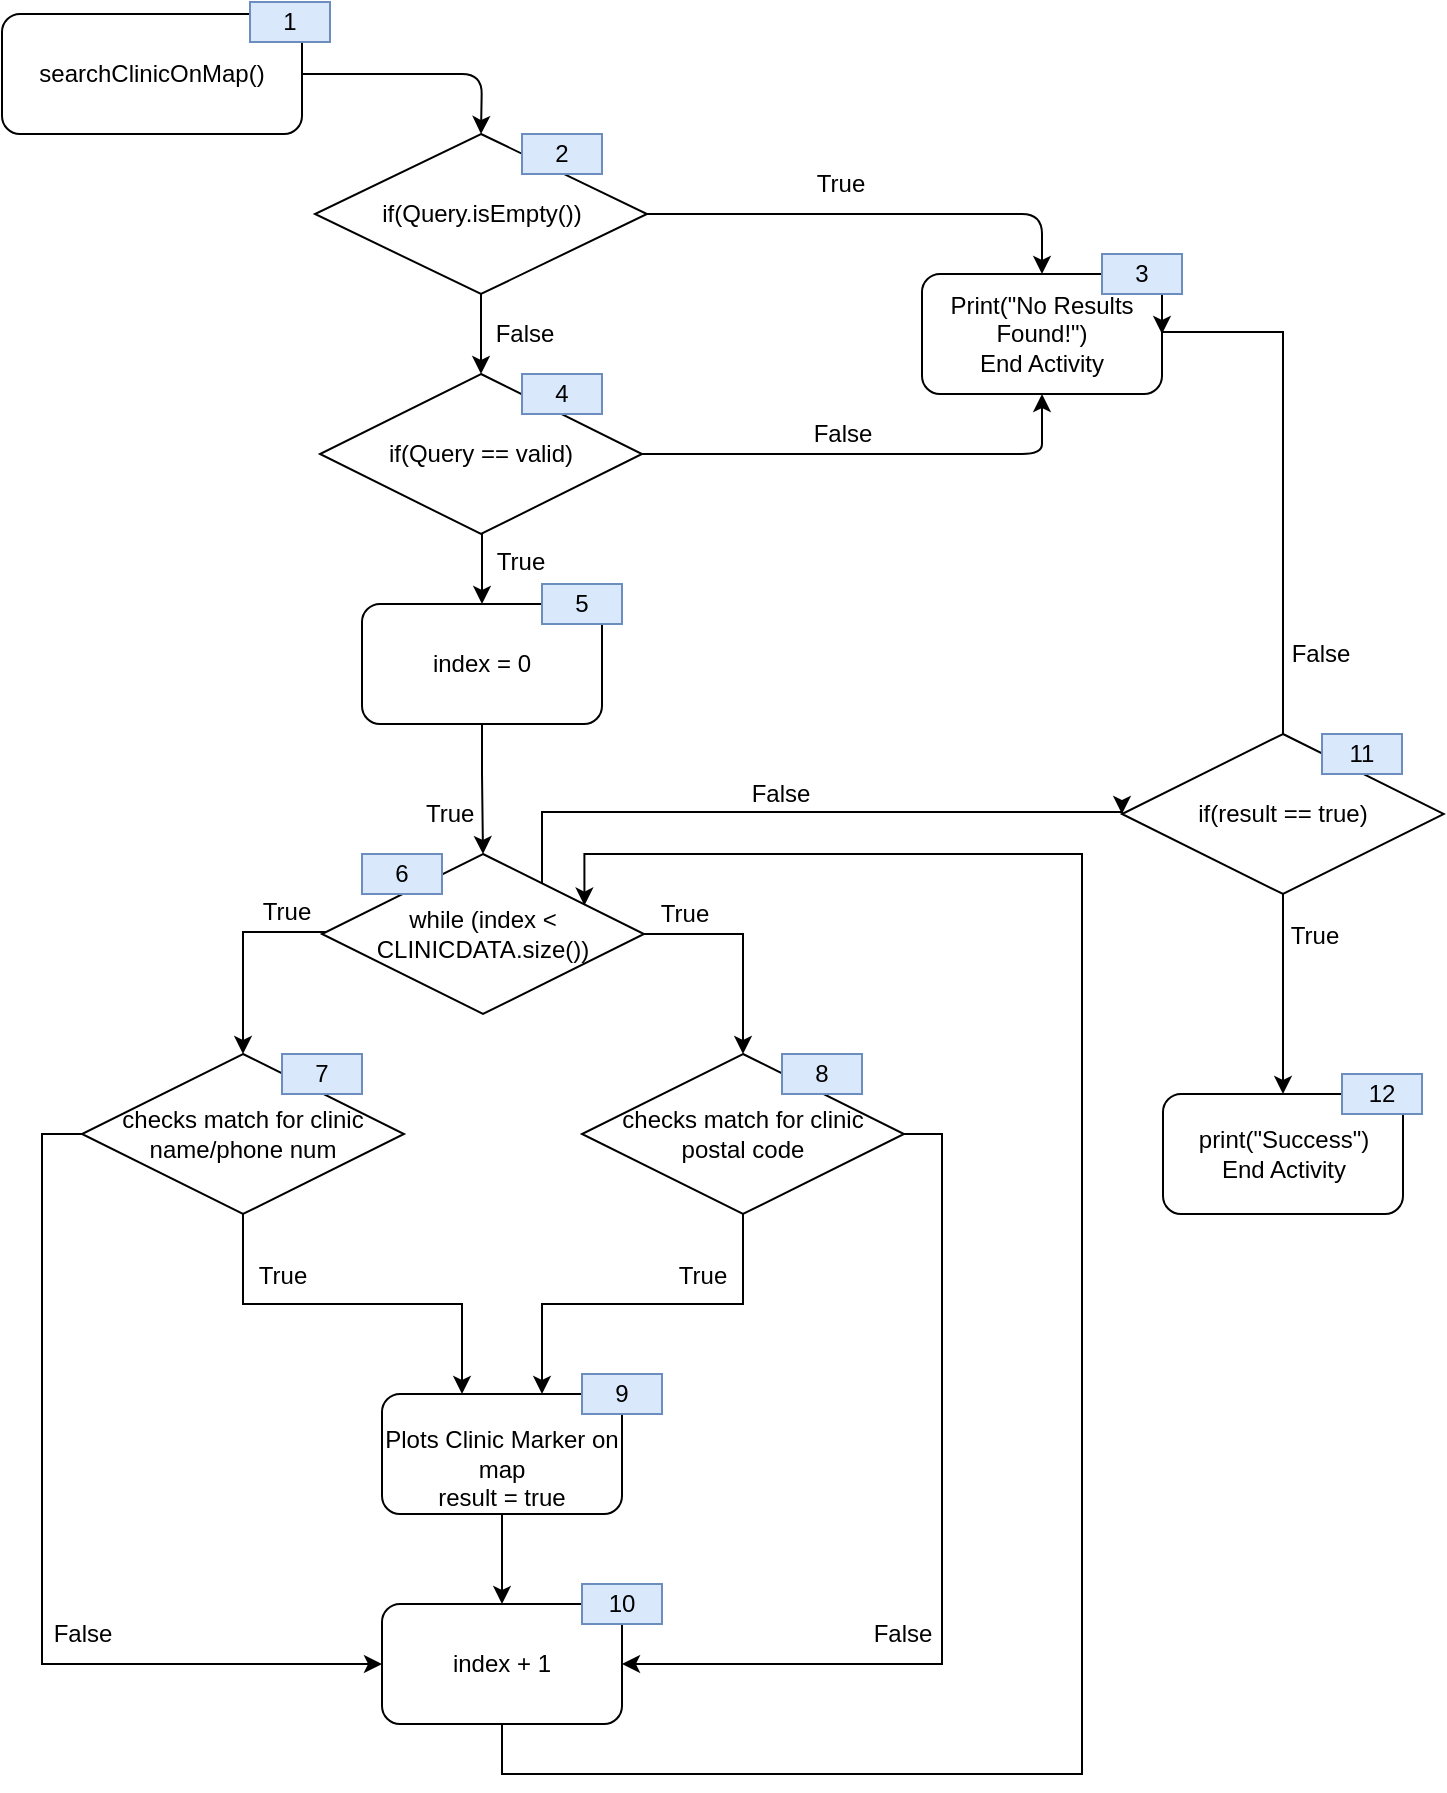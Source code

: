 <mxfile version="12.2.3" type="device" pages="1"><diagram id="UTx8JvaHl16JXJJx7sHF" name="Page-1"><mxGraphModel dx="1221" dy="587" grid="1" gridSize="10" guides="1" tooltips="1" connect="1" arrows="1" fold="1" page="1" pageScale="1" pageWidth="827" pageHeight="1169" math="0" shadow="0"><root><mxCell id="0"/><mxCell id="1" parent="0"/><mxCell id="-VP85rPBhcWbSvnU_Fs1-8" style="edgeStyle=orthogonalEdgeStyle;rounded=0;orthogonalLoop=1;jettySize=auto;html=1;exitX=0.5;exitY=1;exitDx=0;exitDy=0;entryX=0.5;entryY=0;entryDx=0;entryDy=0;fontFamily=Helvetica;fontSize=12;" parent="1" source="-VP85rPBhcWbSvnU_Fs1-1" target="-VP85rPBhcWbSvnU_Fs1-10" edge="1"><mxGeometry relative="1" as="geometry"><mxPoint x="279" y="260" as="targetPoint"/></mxGeometry></mxCell><mxCell id="-VP85rPBhcWbSvnU_Fs1-9" value="&lt;font style=&quot;font-size: 12px;&quot;&gt;False&lt;/font&gt;" style="text;html=1;resizable=0;points=[];align=center;verticalAlign=middle;labelBackgroundColor=#ffffff;fontFamily=Helvetica;fontSize=12;" parent="-VP85rPBhcWbSvnU_Fs1-8" vertex="1" connectable="0"><mxGeometry x="-0.306" y="-2" relative="1" as="geometry"><mxPoint x="23" y="6" as="offset"/></mxGeometry></mxCell><mxCell id="-VP85rPBhcWbSvnU_Fs1-1" value="&lt;font style=&quot;font-size: 12px;&quot;&gt;if(Query.isEmpty())&lt;/font&gt;" style="rhombus;whiteSpace=wrap;html=1;fontFamily=Helvetica;fontSize=12;" parent="1" vertex="1"><mxGeometry x="196.5" y="70" width="166" height="80" as="geometry"/></mxCell><mxCell id="-VP85rPBhcWbSvnU_Fs1-2" value="&lt;font style=&quot;font-size: 12px;&quot;&gt;searchClinicOnMap()&lt;/font&gt;" style="rounded=1;whiteSpace=wrap;html=1;fontFamily=Helvetica;fontSize=12;" parent="1" vertex="1"><mxGeometry x="40" y="10" width="150" height="60" as="geometry"/></mxCell><mxCell id="-VP85rPBhcWbSvnU_Fs1-3" value="" style="endArrow=classic;html=1;entryX=0.5;entryY=0;entryDx=0;entryDy=0;exitX=1;exitY=0.5;exitDx=0;exitDy=0;fontFamily=Helvetica;fontSize=12;" parent="1" source="-VP85rPBhcWbSvnU_Fs1-2" target="-VP85rPBhcWbSvnU_Fs1-1" edge="1"><mxGeometry width="50" height="50" relative="1" as="geometry"><mxPoint x="40" y="330" as="sourcePoint"/><mxPoint x="90" y="280" as="targetPoint"/><Array as="points"><mxPoint x="280" y="40"/></Array></mxGeometry></mxCell><mxCell id="-VP85rPBhcWbSvnU_Fs1-4" value="&lt;font style=&quot;font-size: 12px;&quot;&gt;Print(&quot;No Results Found!&quot;)&lt;br style=&quot;font-size: 12px;&quot;&gt;End Activity&lt;br style=&quot;font-size: 12px;&quot;&gt;&lt;/font&gt;" style="rounded=1;whiteSpace=wrap;html=1;fontFamily=Helvetica;fontSize=12;" parent="1" vertex="1"><mxGeometry x="500" y="140" width="120" height="60" as="geometry"/></mxCell><mxCell id="-VP85rPBhcWbSvnU_Fs1-5" value="" style="endArrow=classic;html=1;entryX=0.5;entryY=0;entryDx=0;entryDy=0;exitX=1;exitY=0.5;exitDx=0;exitDy=0;fontFamily=Helvetica;fontSize=12;" parent="1" source="-VP85rPBhcWbSvnU_Fs1-1" target="-VP85rPBhcWbSvnU_Fs1-4" edge="1"><mxGeometry width="50" height="50" relative="1" as="geometry"><mxPoint x="40" y="290" as="sourcePoint"/><mxPoint x="90" y="240" as="targetPoint"/><Array as="points"><mxPoint x="490" y="110"/><mxPoint x="560" y="110"/><mxPoint x="560" y="136"/></Array></mxGeometry></mxCell><mxCell id="-VP85rPBhcWbSvnU_Fs1-6" value="&lt;font style=&quot;font-size: 12px;&quot;&gt;True&lt;/font&gt;" style="text;html=1;resizable=0;points=[];align=center;verticalAlign=middle;labelBackgroundColor=#ffffff;fontFamily=Helvetica;fontSize=12;" parent="-VP85rPBhcWbSvnU_Fs1-5" vertex="1" connectable="0"><mxGeometry x="-0.801" relative="1" as="geometry"><mxPoint x="73.5" y="-15.5" as="offset"/></mxGeometry></mxCell><mxCell id="-VP85rPBhcWbSvnU_Fs1-62" style="edgeStyle=orthogonalEdgeStyle;rounded=0;orthogonalLoop=1;jettySize=auto;html=1;entryX=0.5;entryY=0;entryDx=0;entryDy=0;exitX=0.5;exitY=1;exitDx=0;exitDy=0;fontFamily=Helvetica;fontSize=12;" parent="1" source="lT89uxIErg6mNRt82vm2-2" target="-VP85rPBhcWbSvnU_Fs1-19" edge="1"><mxGeometry relative="1" as="geometry"><Array as="points"><mxPoint x="280" y="390"/></Array><mxPoint x="280" y="389.667" as="sourcePoint"/></mxGeometry></mxCell><mxCell id="lT89uxIErg6mNRt82vm2-34" style="edgeStyle=orthogonalEdgeStyle;rounded=0;orthogonalLoop=1;jettySize=auto;html=1;entryX=0.5;entryY=0;entryDx=0;entryDy=0;fontFamily=Helvetica;fontSize=12;" edge="1" parent="1" source="-VP85rPBhcWbSvnU_Fs1-10" target="lT89uxIErg6mNRt82vm2-2"><mxGeometry relative="1" as="geometry"><Array as="points"><mxPoint x="279" y="290"/></Array></mxGeometry></mxCell><mxCell id="lT89uxIErg6mNRt82vm2-35" value="True" style="text;html=1;resizable=0;points=[];align=center;verticalAlign=middle;labelBackgroundColor=#ffffff;fontSize=12;fontFamily=Helvetica;" vertex="1" connectable="0" parent="lT89uxIErg6mNRt82vm2-34"><mxGeometry x="-0.167" relative="1" as="geometry"><mxPoint x="18.5" y="-0.5" as="offset"/></mxGeometry></mxCell><mxCell id="-VP85rPBhcWbSvnU_Fs1-10" value="&lt;font style=&quot;font-size: 12px;&quot;&gt;if(Query == valid)&lt;/font&gt;" style="rhombus;whiteSpace=wrap;html=1;fontFamily=Helvetica;fontSize=12;" parent="1" vertex="1"><mxGeometry x="199" y="190" width="161" height="80" as="geometry"/></mxCell><mxCell id="-VP85rPBhcWbSvnU_Fs1-11" value="" style="endArrow=classic;html=1;entryX=0.5;entryY=1;entryDx=0;entryDy=0;exitX=1;exitY=0.5;exitDx=0;exitDy=0;fontFamily=Helvetica;fontSize=12;" parent="1" source="-VP85rPBhcWbSvnU_Fs1-10" target="-VP85rPBhcWbSvnU_Fs1-4" edge="1"><mxGeometry width="50" height="50" relative="1" as="geometry"><mxPoint x="40" y="360" as="sourcePoint"/><mxPoint x="90" y="310" as="targetPoint"/><Array as="points"><mxPoint x="560" y="230"/><mxPoint x="560" y="220"/></Array></mxGeometry></mxCell><mxCell id="-VP85rPBhcWbSvnU_Fs1-12" value="&lt;font style=&quot;font-size: 12px;&quot;&gt;False&lt;/font&gt;" style="text;html=1;resizable=0;points=[];align=center;verticalAlign=middle;labelBackgroundColor=#ffffff;fontFamily=Helvetica;fontSize=12;" parent="-VP85rPBhcWbSvnU_Fs1-11" vertex="1" connectable="0"><mxGeometry x="-0.282" y="-2" relative="1" as="geometry"><mxPoint x="17.5" y="-12" as="offset"/></mxGeometry></mxCell><mxCell id="-VP85rPBhcWbSvnU_Fs1-40" style="edgeStyle=orthogonalEdgeStyle;rounded=0;orthogonalLoop=1;jettySize=auto;html=1;entryX=0.5;entryY=0;entryDx=0;entryDy=0;fontFamily=Helvetica;fontSize=12;" parent="1" source="-VP85rPBhcWbSvnU_Fs1-14" target="-VP85rPBhcWbSvnU_Fs1-27" edge="1"><mxGeometry relative="1" as="geometry"/></mxCell><mxCell id="-VP85rPBhcWbSvnU_Fs1-14" value="&lt;font style=&quot;font-size: 12px;&quot;&gt;&lt;br style=&quot;font-size: 12px;&quot;&gt;Plots Clinic Marker on map&lt;br style=&quot;font-size: 12px;&quot;&gt;result = true&lt;/font&gt;" style="rounded=1;whiteSpace=wrap;html=1;fontFamily=Helvetica;fontSize=12;" parent="1" vertex="1"><mxGeometry x="230" y="700" width="120" height="60" as="geometry"/></mxCell><mxCell id="-VP85rPBhcWbSvnU_Fs1-42" style="edgeStyle=orthogonalEdgeStyle;rounded=0;orthogonalLoop=1;jettySize=auto;html=1;entryX=0.5;entryY=0;entryDx=0;entryDy=0;fontFamily=Helvetica;fontSize=12;" parent="1" source="-VP85rPBhcWbSvnU_Fs1-19" target="-VP85rPBhcWbSvnU_Fs1-35" edge="1"><mxGeometry relative="1" as="geometry"><mxPoint x="140" y="470" as="targetPoint"/><Array as="points"><mxPoint x="160" y="469"/></Array></mxGeometry></mxCell><mxCell id="-VP85rPBhcWbSvnU_Fs1-58" value="&lt;font style=&quot;font-size: 12px;&quot;&gt;True&lt;/font&gt;" style="text;html=1;resizable=0;points=[];align=center;verticalAlign=middle;labelBackgroundColor=#ffffff;fontFamily=Helvetica;fontSize=12;" parent="-VP85rPBhcWbSvnU_Fs1-42" vertex="1" connectable="0"><mxGeometry x="-0.424" y="-1" relative="1" as="geometry"><mxPoint x="9" y="-9" as="offset"/></mxGeometry></mxCell><mxCell id="-VP85rPBhcWbSvnU_Fs1-45" style="edgeStyle=orthogonalEdgeStyle;rounded=0;orthogonalLoop=1;jettySize=auto;html=1;exitX=1;exitY=0.5;exitDx=0;exitDy=0;fontFamily=Helvetica;fontSize=12;" parent="1" source="-VP85rPBhcWbSvnU_Fs1-19" target="-VP85rPBhcWbSvnU_Fs1-39" edge="1"><mxGeometry relative="1" as="geometry"/></mxCell><mxCell id="-VP85rPBhcWbSvnU_Fs1-55" value="True" style="text;html=1;resizable=0;points=[];align=center;verticalAlign=middle;labelBackgroundColor=#ffffff;fontFamily=Helvetica;fontSize=12;" parent="-VP85rPBhcWbSvnU_Fs1-45" vertex="1" connectable="0"><mxGeometry x="-0.282" relative="1" as="geometry"><mxPoint x="-20" y="-10" as="offset"/></mxGeometry></mxCell><mxCell id="-VP85rPBhcWbSvnU_Fs1-69" style="edgeStyle=orthogonalEdgeStyle;rounded=0;orthogonalLoop=1;jettySize=auto;html=1;entryX=0;entryY=0.5;entryDx=0;entryDy=0;fontFamily=Helvetica;fontSize=12;" parent="1" source="-VP85rPBhcWbSvnU_Fs1-19" target="-VP85rPBhcWbSvnU_Fs1-65" edge="1"><mxGeometry relative="1" as="geometry"><Array as="points"><mxPoint x="310" y="409"/></Array></mxGeometry></mxCell><mxCell id="-VP85rPBhcWbSvnU_Fs1-70" value="&lt;font style=&quot;font-size: 12px;&quot;&gt;False&lt;/font&gt;" style="text;html=1;resizable=0;points=[];align=center;verticalAlign=middle;labelBackgroundColor=#ffffff;fontFamily=Helvetica;fontSize=12;" parent="-VP85rPBhcWbSvnU_Fs1-69" vertex="1" connectable="0"><mxGeometry x="0.29" relative="1" as="geometry"><mxPoint x="-56.5" y="-9.5" as="offset"/></mxGeometry></mxCell><mxCell id="-VP85rPBhcWbSvnU_Fs1-19" value="&lt;font style=&quot;font-size: 12px;&quot;&gt;while (index &amp;lt; CLINICDATA.size())&lt;/font&gt;" style="rhombus;whiteSpace=wrap;html=1;fontFamily=Helvetica;fontSize=12;" parent="1" vertex="1"><mxGeometry x="200" y="430" width="161" height="80" as="geometry"/></mxCell><mxCell id="-VP85rPBhcWbSvnU_Fs1-54" style="edgeStyle=orthogonalEdgeStyle;rounded=0;orthogonalLoop=1;jettySize=auto;html=1;entryX=0.815;entryY=0.322;entryDx=0;entryDy=0;entryPerimeter=0;fontFamily=Helvetica;fontSize=12;" parent="1" source="-VP85rPBhcWbSvnU_Fs1-27" target="-VP85rPBhcWbSvnU_Fs1-19" edge="1"><mxGeometry relative="1" as="geometry"><Array as="points"><mxPoint x="290" y="890"/><mxPoint x="580" y="890"/><mxPoint x="580" y="430"/><mxPoint x="331" y="430"/></Array></mxGeometry></mxCell><mxCell id="-VP85rPBhcWbSvnU_Fs1-27" value="index + 1" style="rounded=1;whiteSpace=wrap;html=1;fontFamily=Helvetica;fontSize=12;" parent="1" vertex="1"><mxGeometry x="230" y="805" width="120" height="60" as="geometry"/></mxCell><mxCell id="-VP85rPBhcWbSvnU_Fs1-46" style="edgeStyle=orthogonalEdgeStyle;rounded=0;orthogonalLoop=1;jettySize=auto;html=1;fontFamily=Helvetica;fontSize=12;" parent="1" source="-VP85rPBhcWbSvnU_Fs1-35" target="-VP85rPBhcWbSvnU_Fs1-14" edge="1"><mxGeometry relative="1" as="geometry"><Array as="points"><mxPoint x="161" y="655"/><mxPoint x="270" y="655"/></Array></mxGeometry></mxCell><mxCell id="-VP85rPBhcWbSvnU_Fs1-49" value="True" style="text;html=1;resizable=0;points=[];align=center;verticalAlign=middle;labelBackgroundColor=#ffffff;fontFamily=Helvetica;fontSize=12;" parent="-VP85rPBhcWbSvnU_Fs1-46" vertex="1" connectable="0"><mxGeometry x="0.122" y="2" relative="1" as="geometry"><mxPoint x="-48" y="-12.5" as="offset"/></mxGeometry></mxCell><mxCell id="-VP85rPBhcWbSvnU_Fs1-50" style="edgeStyle=orthogonalEdgeStyle;rounded=0;orthogonalLoop=1;jettySize=auto;html=1;entryX=0;entryY=0.5;entryDx=0;entryDy=0;fontFamily=Helvetica;fontSize=12;" parent="1" source="-VP85rPBhcWbSvnU_Fs1-35" target="-VP85rPBhcWbSvnU_Fs1-27" edge="1"><mxGeometry relative="1" as="geometry"><Array as="points"><mxPoint x="60" y="570"/><mxPoint x="60" y="835"/></Array></mxGeometry></mxCell><mxCell id="-VP85rPBhcWbSvnU_Fs1-51" value="&lt;font style=&quot;font-size: 12px;&quot;&gt;False&lt;/font&gt;" style="text;html=1;resizable=0;points=[];align=center;verticalAlign=middle;labelBackgroundColor=#ffffff;fontSize=12;fontFamily=Helvetica;" parent="-VP85rPBhcWbSvnU_Fs1-50" vertex="1" connectable="0"><mxGeometry x="-0.182" y="3" relative="1" as="geometry"><mxPoint x="17" y="84" as="offset"/></mxGeometry></mxCell><mxCell id="-VP85rPBhcWbSvnU_Fs1-35" value="&lt;span style=&quot;font-size: 12px;&quot;&gt;&lt;font style=&quot;font-size: 12px;&quot;&gt;checks match for clinic name/phone num&lt;/font&gt;&lt;/span&gt;" style="rhombus;whiteSpace=wrap;html=1;fontFamily=Helvetica;fontSize=12;" parent="1" vertex="1"><mxGeometry x="80" y="530" width="161" height="80" as="geometry"/></mxCell><mxCell id="-VP85rPBhcWbSvnU_Fs1-38" value="&lt;font style=&quot;font-size: 12px;&quot;&gt;True&lt;/font&gt;" style="text;html=1;resizable=0;points=[];autosize=1;align=left;verticalAlign=top;spacingTop=-4;fontFamily=Helvetica;fontSize=12;labelBackgroundColor=#ffffff;" parent="1" vertex="1"><mxGeometry x="250" y="400" width="40" height="20" as="geometry"/></mxCell><mxCell id="-VP85rPBhcWbSvnU_Fs1-47" style="edgeStyle=orthogonalEdgeStyle;rounded=0;orthogonalLoop=1;jettySize=auto;html=1;fontFamily=Helvetica;fontSize=12;" parent="1" source="-VP85rPBhcWbSvnU_Fs1-39" target="-VP85rPBhcWbSvnU_Fs1-14" edge="1"><mxGeometry relative="1" as="geometry"><Array as="points"><mxPoint x="410" y="655"/><mxPoint x="310" y="655"/></Array></mxGeometry></mxCell><mxCell id="-VP85rPBhcWbSvnU_Fs1-48" value="True" style="text;html=1;resizable=0;points=[];align=center;verticalAlign=middle;labelBackgroundColor=#ffffff;fontSize=12;fontFamily=Helvetica;" parent="-VP85rPBhcWbSvnU_Fs1-47" vertex="1" connectable="0"><mxGeometry x="-0.207" y="-2" relative="1" as="geometry"><mxPoint x="10" y="-12.5" as="offset"/></mxGeometry></mxCell><mxCell id="-VP85rPBhcWbSvnU_Fs1-52" style="edgeStyle=orthogonalEdgeStyle;rounded=0;orthogonalLoop=1;jettySize=auto;html=1;entryX=1;entryY=0.5;entryDx=0;entryDy=0;fontFamily=Helvetica;fontSize=12;" parent="1" source="-VP85rPBhcWbSvnU_Fs1-39" target="-VP85rPBhcWbSvnU_Fs1-27" edge="1"><mxGeometry relative="1" as="geometry"><Array as="points"><mxPoint x="510" y="570"/><mxPoint x="510" y="835"/></Array></mxGeometry></mxCell><mxCell id="-VP85rPBhcWbSvnU_Fs1-53" value="&lt;font style=&quot;font-size: 12px;&quot;&gt;False&lt;/font&gt;" style="text;html=1;resizable=0;points=[];align=center;verticalAlign=middle;labelBackgroundColor=#ffffff;fontFamily=Helvetica;fontSize=12;" parent="-VP85rPBhcWbSvnU_Fs1-52" vertex="1" connectable="0"><mxGeometry x="-0.131" y="-2" relative="1" as="geometry"><mxPoint x="-18" y="76" as="offset"/></mxGeometry></mxCell><mxCell id="-VP85rPBhcWbSvnU_Fs1-39" value="&lt;span style=&quot;font-size: 12px;&quot;&gt;&lt;font style=&quot;font-size: 12px;&quot;&gt;checks match for clinic &lt;br style=&quot;font-size: 12px;&quot;&gt;postal code&lt;/font&gt;&lt;br style=&quot;font-size: 12px;&quot;&gt;&lt;/span&gt;" style="rhombus;whiteSpace=wrap;html=1;fontFamily=Helvetica;fontSize=12;" parent="1" vertex="1"><mxGeometry x="330" y="530" width="161" height="80" as="geometry"/></mxCell><mxCell id="-VP85rPBhcWbSvnU_Fs1-71" style="edgeStyle=orthogonalEdgeStyle;rounded=0;orthogonalLoop=1;jettySize=auto;html=1;fontFamily=Helvetica;fontSize=12;" parent="1" source="-VP85rPBhcWbSvnU_Fs1-65" edge="1"><mxGeometry relative="1" as="geometry"><Array as="points"><mxPoint x="681" y="169"/></Array><mxPoint x="620" y="170" as="targetPoint"/></mxGeometry></mxCell><mxCell id="-VP85rPBhcWbSvnU_Fs1-73" value="&lt;font style=&quot;font-size: 12px;&quot;&gt;False&lt;/font&gt;" style="text;html=1;resizable=0;points=[];align=center;verticalAlign=middle;labelBackgroundColor=#ffffff;fontFamily=Helvetica;fontSize=12;" parent="-VP85rPBhcWbSvnU_Fs1-71" vertex="1" connectable="0"><mxGeometry x="-0.403" y="-2" relative="1" as="geometry"><mxPoint x="16.5" y="38" as="offset"/></mxGeometry></mxCell><mxCell id="-VP85rPBhcWbSvnU_Fs1-72" style="edgeStyle=orthogonalEdgeStyle;rounded=0;orthogonalLoop=1;jettySize=auto;html=1;fontFamily=Helvetica;fontSize=12;" parent="1" source="-VP85rPBhcWbSvnU_Fs1-65" target="-VP85rPBhcWbSvnU_Fs1-67" edge="1"><mxGeometry relative="1" as="geometry"/></mxCell><mxCell id="-VP85rPBhcWbSvnU_Fs1-74" value="&lt;font style=&quot;font-size: 12px;&quot;&gt;True&lt;/font&gt;" style="text;html=1;resizable=0;points=[];align=center;verticalAlign=middle;labelBackgroundColor=#ffffff;fontFamily=Helvetica;fontSize=12;" parent="-VP85rPBhcWbSvnU_Fs1-72" vertex="1" connectable="0"><mxGeometry x="-0.213" y="1" relative="1" as="geometry"><mxPoint x="14.5" y="-18.5" as="offset"/></mxGeometry></mxCell><mxCell id="-VP85rPBhcWbSvnU_Fs1-65" value="&lt;font style=&quot;font-size: 12px;&quot;&gt;if(result == true)&lt;br style=&quot;font-size: 12px;&quot;&gt;&lt;/font&gt;" style="rhombus;whiteSpace=wrap;html=1;fontFamily=Helvetica;fontSize=12;" parent="1" vertex="1"><mxGeometry x="600" y="370" width="161" height="80" as="geometry"/></mxCell><mxCell id="-VP85rPBhcWbSvnU_Fs1-67" value="&lt;font style=&quot;font-size: 12px;&quot;&gt;print(&quot;Success&quot;)&lt;br style=&quot;font-size: 12px;&quot;&gt;End Activity&lt;/font&gt;" style="rounded=1;whiteSpace=wrap;html=1;fontFamily=Helvetica;fontSize=12;" parent="1" vertex="1"><mxGeometry x="620.5" y="550" width="120" height="60" as="geometry"/></mxCell><mxCell id="lT89uxIErg6mNRt82vm2-2" value="&lt;font style=&quot;font-size: 12px;&quot;&gt;&lt;font style=&quot;font-size: 12px;&quot;&gt;index = 0&lt;/font&gt;&lt;br style=&quot;font-size: 12px;&quot;&gt;&lt;/font&gt;" style="rounded=1;whiteSpace=wrap;html=1;fontFamily=Helvetica;fontSize=12;" vertex="1" parent="1"><mxGeometry x="220" y="305" width="120" height="60" as="geometry"/></mxCell><mxCell id="lT89uxIErg6mNRt82vm2-4" value="&lt;font style=&quot;font-size: 12px;&quot;&gt;1&lt;/font&gt;" style="text;html=1;strokeColor=#6c8ebf;fillColor=#dae8fc;align=center;verticalAlign=middle;whiteSpace=wrap;rounded=0;fontFamily=Helvetica;fontSize=12;" vertex="1" parent="1"><mxGeometry x="164" y="4" width="40" height="20" as="geometry"/></mxCell><mxCell id="lT89uxIErg6mNRt82vm2-5" value="&lt;font style=&quot;font-size: 12px;&quot;&gt;2&lt;/font&gt;" style="text;html=1;strokeColor=#6c8ebf;fillColor=#dae8fc;align=center;verticalAlign=middle;whiteSpace=wrap;rounded=0;fontFamily=Helvetica;fontSize=12;" vertex="1" parent="1"><mxGeometry x="300" y="70" width="40" height="20" as="geometry"/></mxCell><mxCell id="lT89uxIErg6mNRt82vm2-6" value="&lt;font style=&quot;font-size: 12px;&quot;&gt;3&lt;/font&gt;" style="text;html=1;strokeColor=#6c8ebf;fillColor=#dae8fc;align=center;verticalAlign=middle;whiteSpace=wrap;rounded=0;fontFamily=Helvetica;fontSize=12;" vertex="1" parent="1"><mxGeometry x="590" y="130" width="40" height="20" as="geometry"/></mxCell><mxCell id="lT89uxIErg6mNRt82vm2-11" value="&lt;font style=&quot;font-size: 12px;&quot;&gt;4&lt;/font&gt;" style="text;html=1;strokeColor=#6c8ebf;fillColor=#dae8fc;align=center;verticalAlign=middle;whiteSpace=wrap;rounded=0;fontFamily=Helvetica;fontSize=12;" vertex="1" parent="1"><mxGeometry x="300" y="190" width="40" height="20" as="geometry"/></mxCell><mxCell id="lT89uxIErg6mNRt82vm2-13" value="&lt;font style=&quot;font-size: 12px;&quot;&gt;5&lt;/font&gt;" style="text;html=1;strokeColor=#6c8ebf;fillColor=#dae8fc;align=center;verticalAlign=middle;whiteSpace=wrap;rounded=0;fontFamily=Helvetica;fontSize=12;" vertex="1" parent="1"><mxGeometry x="310" y="295" width="40" height="20" as="geometry"/></mxCell><mxCell id="lT89uxIErg6mNRt82vm2-14" value="&lt;font style=&quot;font-size: 12px;&quot;&gt;6&lt;/font&gt;" style="text;html=1;strokeColor=#6c8ebf;fillColor=#dae8fc;align=center;verticalAlign=middle;whiteSpace=wrap;rounded=0;fontFamily=Helvetica;fontSize=12;" vertex="1" parent="1"><mxGeometry x="220" y="430" width="40" height="20" as="geometry"/></mxCell><mxCell id="lT89uxIErg6mNRt82vm2-15" value="&lt;font style=&quot;font-size: 12px;&quot;&gt;7&lt;/font&gt;" style="text;html=1;strokeColor=#6c8ebf;fillColor=#dae8fc;align=center;verticalAlign=middle;whiteSpace=wrap;rounded=0;fontFamily=Helvetica;fontSize=12;" vertex="1" parent="1"><mxGeometry x="180" y="530" width="40" height="20" as="geometry"/></mxCell><mxCell id="lT89uxIErg6mNRt82vm2-16" value="&lt;font style=&quot;font-size: 12px;&quot;&gt;8&lt;/font&gt;" style="text;html=1;strokeColor=#6c8ebf;fillColor=#dae8fc;align=center;verticalAlign=middle;whiteSpace=wrap;rounded=0;fontFamily=Helvetica;fontSize=12;" vertex="1" parent="1"><mxGeometry x="430" y="530" width="40" height="20" as="geometry"/></mxCell><mxCell id="lT89uxIErg6mNRt82vm2-17" value="&lt;font style=&quot;font-size: 12px;&quot;&gt;9&lt;/font&gt;" style="text;html=1;strokeColor=#6c8ebf;fillColor=#dae8fc;align=center;verticalAlign=middle;whiteSpace=wrap;rounded=0;fontFamily=Helvetica;fontSize=12;" vertex="1" parent="1"><mxGeometry x="330" y="690" width="40" height="20" as="geometry"/></mxCell><mxCell id="lT89uxIErg6mNRt82vm2-21" value="&lt;font style=&quot;font-size: 12px;&quot;&gt;10&lt;/font&gt;" style="text;html=1;strokeColor=#6c8ebf;fillColor=#dae8fc;align=center;verticalAlign=middle;whiteSpace=wrap;rounded=0;fontFamily=Helvetica;fontSize=12;" vertex="1" parent="1"><mxGeometry x="330" y="795" width="40" height="20" as="geometry"/></mxCell><mxCell id="lT89uxIErg6mNRt82vm2-25" value="&lt;font style=&quot;font-size: 12px;&quot;&gt;11&lt;/font&gt;" style="text;html=1;strokeColor=#6c8ebf;fillColor=#dae8fc;align=center;verticalAlign=middle;whiteSpace=wrap;rounded=0;fontFamily=Helvetica;fontSize=12;" vertex="1" parent="1"><mxGeometry x="700" y="370" width="40" height="20" as="geometry"/></mxCell><mxCell id="lT89uxIErg6mNRt82vm2-27" value="&lt;font style=&quot;font-size: 12px;&quot;&gt;12&lt;/font&gt;" style="text;html=1;strokeColor=#6c8ebf;fillColor=#dae8fc;align=center;verticalAlign=middle;whiteSpace=wrap;rounded=0;fontFamily=Helvetica;fontSize=12;" vertex="1" parent="1"><mxGeometry x="710" y="540" width="40" height="20" as="geometry"/></mxCell></root></mxGraphModel></diagram></mxfile>